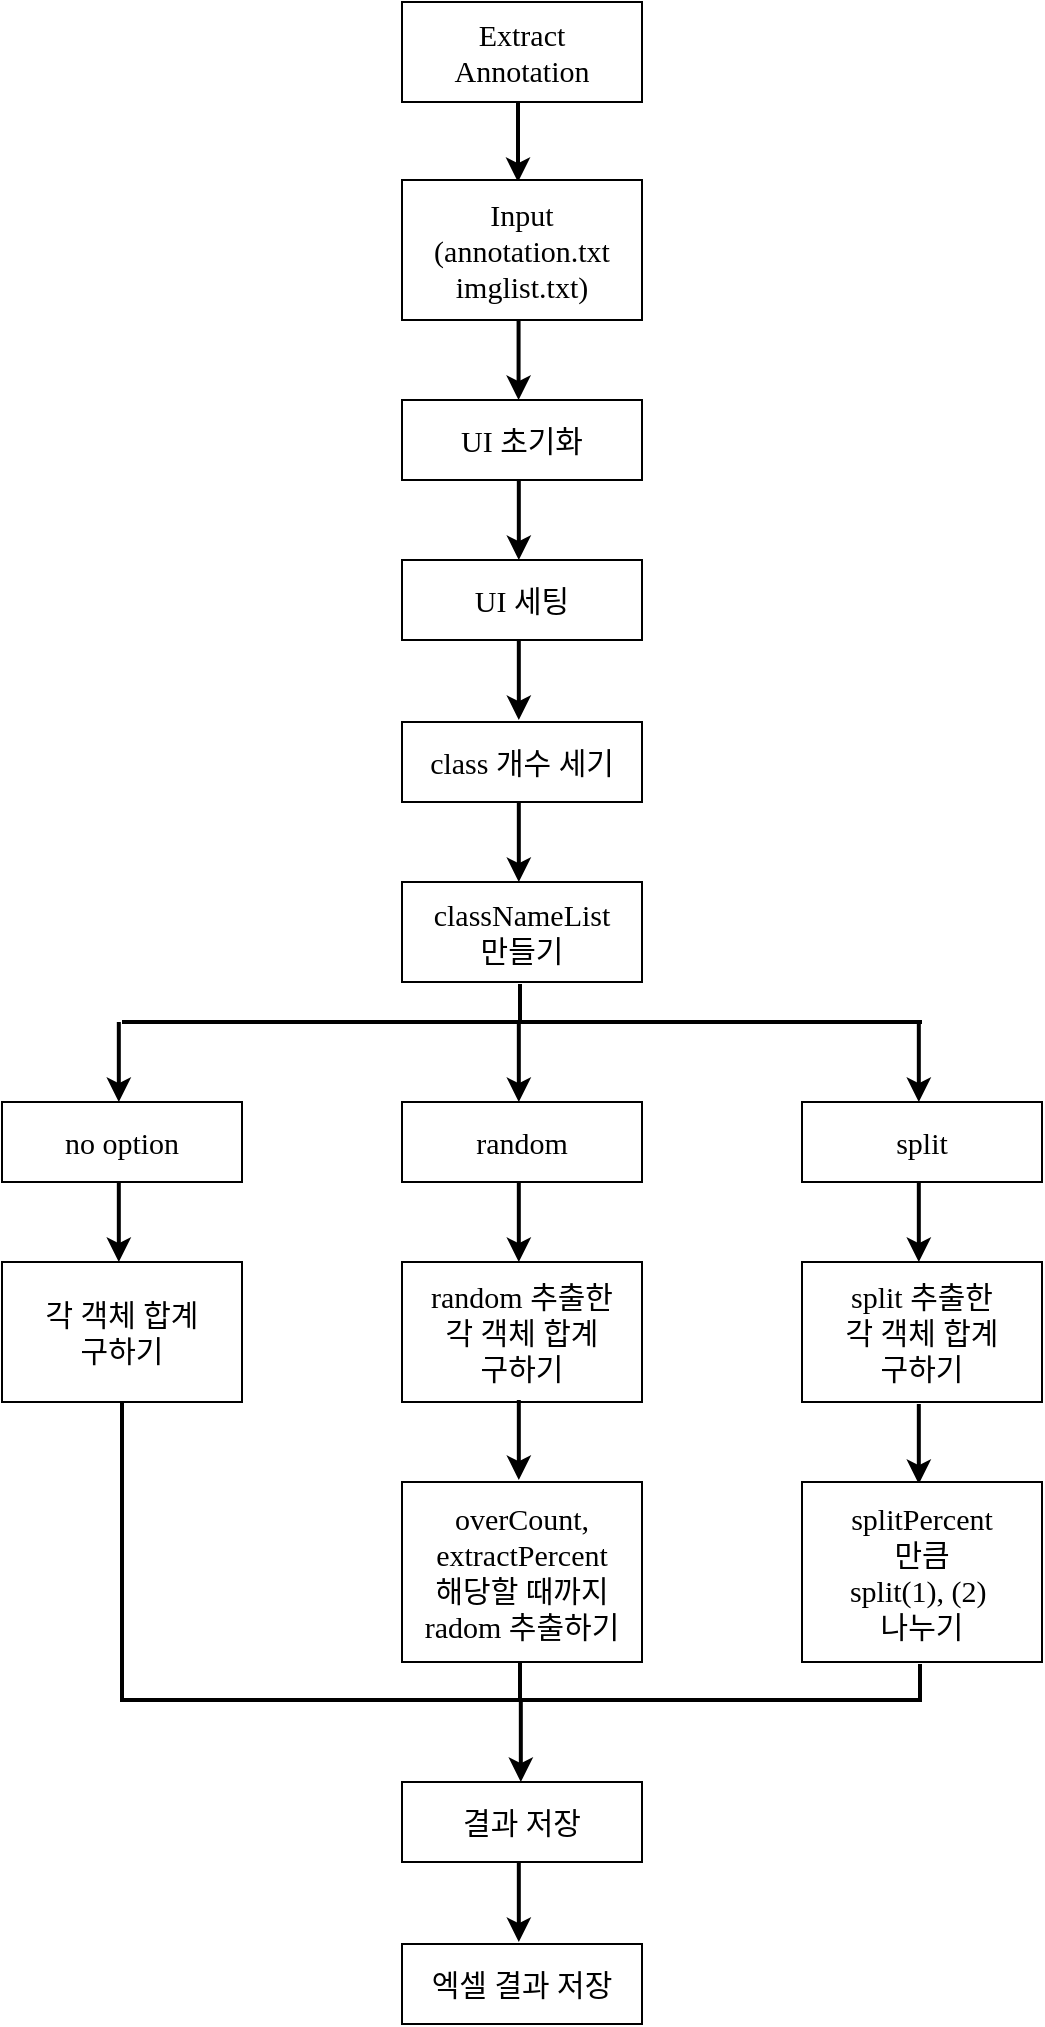 <mxfile version="17.2.5" type="device"><diagram id="-7L_yeSttemFLUTHU50z" name="Page-1"><mxGraphModel dx="1420" dy="993" grid="1" gridSize="10" guides="1" tooltips="1" connect="1" arrows="1" fold="1" page="1" pageScale="1" pageWidth="827" pageHeight="1169" math="0" shadow="0"><root><mxCell id="0"/><mxCell id="1" parent="0"/><mxCell id="tESG9A-tYnDYV26Ka6I7-1" value="&lt;font face=&quot;맑은 고딕&quot;&gt;&lt;span style=&quot;font-size: 15px&quot;&gt;Extract &lt;br&gt;Annotation&lt;/span&gt;&lt;/font&gt;" style="rounded=0;whiteSpace=wrap;html=1;" parent="1" vertex="1"><mxGeometry x="380" y="40" width="120" height="50" as="geometry"/></mxCell><mxCell id="tESG9A-tYnDYV26Ka6I7-2" value="" style="endArrow=classic;html=1;rounded=0;fontSize=15;strokeWidth=2;" parent="1" edge="1"><mxGeometry width="50" height="50" relative="1" as="geometry"><mxPoint x="438" y="90" as="sourcePoint"/><mxPoint x="438" y="130" as="targetPoint"/></mxGeometry></mxCell><mxCell id="tESG9A-tYnDYV26Ka6I7-3" value="&lt;font face=&quot;맑은 고딕&quot;&gt;&lt;span style=&quot;font-size: 15px&quot;&gt;Input&lt;br&gt;(annotation.txt&lt;br&gt;imglist.txt)&lt;br&gt;&lt;/span&gt;&lt;/font&gt;" style="rounded=0;whiteSpace=wrap;html=1;" parent="1" vertex="1"><mxGeometry x="380" y="129" width="120" height="70" as="geometry"/></mxCell><mxCell id="tESG9A-tYnDYV26Ka6I7-4" value="" style="endArrow=classic;html=1;rounded=0;fontSize=15;strokeWidth=2;" parent="1" edge="1"><mxGeometry width="50" height="50" relative="1" as="geometry"><mxPoint x="438.29" y="199" as="sourcePoint"/><mxPoint x="438.29" y="239" as="targetPoint"/></mxGeometry></mxCell><mxCell id="tESG9A-tYnDYV26Ka6I7-5" value="&lt;font face=&quot;맑은 고딕&quot;&gt;&lt;span style=&quot;font-size: 15px&quot;&gt;&lt;font style=&quot;vertical-align: inherit&quot;&gt;&lt;font style=&quot;vertical-align: inherit&quot;&gt;UI 초기화&lt;/font&gt;&lt;/font&gt;&lt;/span&gt;&lt;/font&gt;" style="rounded=0;whiteSpace=wrap;html=1;" parent="1" vertex="1"><mxGeometry x="380" y="239" width="120" height="40" as="geometry"/></mxCell><mxCell id="tESG9A-tYnDYV26Ka6I7-6" value="" style="endArrow=classic;html=1;rounded=0;fontSize=15;strokeWidth=2;" parent="1" edge="1"><mxGeometry width="50" height="50" relative="1" as="geometry"><mxPoint x="438.41" y="279" as="sourcePoint"/><mxPoint x="438.41" y="319" as="targetPoint"/></mxGeometry></mxCell><mxCell id="tESG9A-tYnDYV26Ka6I7-7" value="&lt;font face=&quot;맑은 고딕&quot;&gt;&lt;span style=&quot;font-size: 15px&quot;&gt;&lt;font style=&quot;vertical-align: inherit&quot;&gt;&lt;font style=&quot;vertical-align: inherit&quot;&gt;UI 세팅&lt;/font&gt;&lt;/font&gt;&lt;/span&gt;&lt;/font&gt;" style="rounded=0;whiteSpace=wrap;html=1;" parent="1" vertex="1"><mxGeometry x="380" y="319" width="120" height="40" as="geometry"/></mxCell><mxCell id="tESG9A-tYnDYV26Ka6I7-8" value="" style="endArrow=classic;html=1;rounded=0;fontSize=15;strokeWidth=2;" parent="1" edge="1"><mxGeometry width="50" height="50" relative="1" as="geometry"><mxPoint x="438.41" y="359" as="sourcePoint"/><mxPoint x="438.41" y="399" as="targetPoint"/></mxGeometry></mxCell><mxCell id="tESG9A-tYnDYV26Ka6I7-9" value="&lt;font face=&quot;맑은 고딕&quot;&gt;&lt;span style=&quot;font-size: 15px&quot;&gt;&lt;font style=&quot;vertical-align: inherit&quot;&gt;&lt;font style=&quot;vertical-align: inherit&quot;&gt;class 개수 세기&lt;/font&gt;&lt;/font&gt;&lt;/span&gt;&lt;/font&gt;" style="rounded=0;whiteSpace=wrap;html=1;" parent="1" vertex="1"><mxGeometry x="380" y="400" width="120" height="40" as="geometry"/></mxCell><mxCell id="tESG9A-tYnDYV26Ka6I7-10" value="" style="endArrow=classic;html=1;rounded=0;fontSize=15;strokeWidth=2;" parent="1" edge="1"><mxGeometry width="50" height="50" relative="1" as="geometry"><mxPoint x="438.41" y="440" as="sourcePoint"/><mxPoint x="438.41" y="480" as="targetPoint"/></mxGeometry></mxCell><mxCell id="tESG9A-tYnDYV26Ka6I7-11" value="&lt;font face=&quot;맑은 고딕&quot;&gt;&lt;span style=&quot;font-size: 15px&quot;&gt;classNameList &lt;br&gt;만들기&lt;/span&gt;&lt;/font&gt;" style="rounded=0;whiteSpace=wrap;html=1;" parent="1" vertex="1"><mxGeometry x="380" y="480" width="120" height="50" as="geometry"/></mxCell><mxCell id="tESG9A-tYnDYV26Ka6I7-17" value="" style="endArrow=none;html=1;rounded=0;strokeWidth=2;" parent="1" edge="1"><mxGeometry width="50" height="50" relative="1" as="geometry"><mxPoint x="439" y="550" as="sourcePoint"/><mxPoint x="439" y="531" as="targetPoint"/></mxGeometry></mxCell><mxCell id="tESG9A-tYnDYV26Ka6I7-18" value="" style="endArrow=none;html=1;rounded=0;strokeWidth=2;" parent="1" edge="1"><mxGeometry width="50" height="50" relative="1" as="geometry"><mxPoint x="240" y="550" as="sourcePoint"/><mxPoint x="640" y="550" as="targetPoint"/></mxGeometry></mxCell><mxCell id="tESG9A-tYnDYV26Ka6I7-26" value="" style="endArrow=classic;html=1;rounded=0;fontSize=15;strokeWidth=2;" parent="1" edge="1"><mxGeometry width="50" height="50" relative="1" as="geometry"><mxPoint x="438.41" y="550" as="sourcePoint"/><mxPoint x="438.41" y="590" as="targetPoint"/></mxGeometry></mxCell><mxCell id="tESG9A-tYnDYV26Ka6I7-27" value="&lt;font face=&quot;맑은 고딕&quot;&gt;&lt;span style=&quot;font-size: 15px&quot;&gt;&lt;font style=&quot;vertical-align: inherit&quot;&gt;&lt;font style=&quot;vertical-align: inherit&quot;&gt;random&lt;/font&gt;&lt;/font&gt;&lt;/span&gt;&lt;/font&gt;" style="rounded=0;whiteSpace=wrap;html=1;" parent="1" vertex="1"><mxGeometry x="380" y="590" width="120" height="40" as="geometry"/></mxCell><mxCell id="tESG9A-tYnDYV26Ka6I7-28" value="" style="endArrow=classic;html=1;rounded=0;fontSize=15;strokeWidth=2;" parent="1" edge="1"><mxGeometry width="50" height="50" relative="1" as="geometry"><mxPoint x="438.41" y="630" as="sourcePoint"/><mxPoint x="438.41" y="670" as="targetPoint"/></mxGeometry></mxCell><mxCell id="tESG9A-tYnDYV26Ka6I7-29" value="" style="endArrow=classic;html=1;rounded=0;fontSize=15;strokeWidth=2;" parent="1" edge="1"><mxGeometry width="50" height="50" relative="1" as="geometry"><mxPoint x="638.41" y="550" as="sourcePoint"/><mxPoint x="638.41" y="590" as="targetPoint"/></mxGeometry></mxCell><mxCell id="tESG9A-tYnDYV26Ka6I7-30" value="&lt;font face=&quot;맑은 고딕&quot;&gt;&lt;span style=&quot;font-size: 15px&quot;&gt;&lt;font style=&quot;vertical-align: inherit&quot;&gt;&lt;font style=&quot;vertical-align: inherit&quot;&gt;split&lt;/font&gt;&lt;/font&gt;&lt;/span&gt;&lt;/font&gt;" style="rounded=0;whiteSpace=wrap;html=1;" parent="1" vertex="1"><mxGeometry x="580" y="590" width="120" height="40" as="geometry"/></mxCell><mxCell id="tESG9A-tYnDYV26Ka6I7-31" value="" style="endArrow=classic;html=1;rounded=0;fontSize=15;strokeWidth=2;" parent="1" edge="1"><mxGeometry width="50" height="50" relative="1" as="geometry"><mxPoint x="638.41" y="630" as="sourcePoint"/><mxPoint x="638.41" y="670" as="targetPoint"/></mxGeometry></mxCell><mxCell id="tESG9A-tYnDYV26Ka6I7-32" value="&lt;font face=&quot;맑은 고딕&quot;&gt;&lt;span style=&quot;font-size: 15px&quot;&gt;random 추출한&lt;br&gt;각 객체 합계&lt;br&gt;구하기&lt;br&gt;&lt;/span&gt;&lt;/font&gt;" style="rounded=0;whiteSpace=wrap;html=1;" parent="1" vertex="1"><mxGeometry x="380" y="670" width="120" height="70" as="geometry"/></mxCell><mxCell id="tESG9A-tYnDYV26Ka6I7-33" value="" style="endArrow=classic;html=1;rounded=0;fontSize=15;strokeWidth=2;" parent="1" edge="1"><mxGeometry width="50" height="50" relative="1" as="geometry"><mxPoint x="438.41" y="739" as="sourcePoint"/><mxPoint x="438.41" y="779" as="targetPoint"/></mxGeometry></mxCell><mxCell id="tESG9A-tYnDYV26Ka6I7-34" value="&lt;font face=&quot;맑은 고딕&quot;&gt;&lt;span style=&quot;font-size: 15px&quot;&gt;split 추출한&lt;br&gt;각 객체 합계&lt;br&gt;구하기&lt;br&gt;&lt;/span&gt;&lt;/font&gt;" style="rounded=0;whiteSpace=wrap;html=1;" parent="1" vertex="1"><mxGeometry x="580" y="670" width="120" height="70" as="geometry"/></mxCell><mxCell id="tESG9A-tYnDYV26Ka6I7-35" value="" style="endArrow=classic;html=1;rounded=0;fontSize=15;strokeWidth=2;" parent="1" edge="1"><mxGeometry width="50" height="50" relative="1" as="geometry"><mxPoint x="638.41" y="741" as="sourcePoint"/><mxPoint x="638.41" y="781" as="targetPoint"/></mxGeometry></mxCell><mxCell id="tESG9A-tYnDYV26Ka6I7-36" value="&lt;font face=&quot;맑은 고딕&quot;&gt;&lt;span style=&quot;font-size: 15px&quot;&gt;overCount,&lt;br&gt;extractPercent&lt;br&gt;해당할 때까지&lt;br&gt;radom 추출하기&lt;br&gt;&lt;/span&gt;&lt;/font&gt;" style="rounded=0;whiteSpace=wrap;html=1;" parent="1" vertex="1"><mxGeometry x="380" y="780" width="120" height="90" as="geometry"/></mxCell><mxCell id="tESG9A-tYnDYV26Ka6I7-40" value="&lt;font face=&quot;맑은 고딕&quot;&gt;&lt;span style=&quot;font-size: 15px&quot;&gt;splitPercent&lt;br&gt;만큼&lt;br&gt;split(1), (2)&amp;nbsp;&lt;br&gt;나누기&lt;br&gt;&lt;/span&gt;&lt;/font&gt;" style="rounded=0;whiteSpace=wrap;html=1;" parent="1" vertex="1"><mxGeometry x="580" y="780" width="120" height="90" as="geometry"/></mxCell><mxCell id="tESG9A-tYnDYV26Ka6I7-42" value="" style="endArrow=none;html=1;rounded=0;strokeWidth=2;" parent="1" edge="1"><mxGeometry width="50" height="50" relative="1" as="geometry"><mxPoint x="439" y="889" as="sourcePoint"/><mxPoint x="439" y="870" as="targetPoint"/></mxGeometry></mxCell><mxCell id="tESG9A-tYnDYV26Ka6I7-43" value="" style="endArrow=none;html=1;rounded=0;strokeWidth=2;" parent="1" edge="1"><mxGeometry width="50" height="50" relative="1" as="geometry"><mxPoint x="240" y="889" as="sourcePoint"/><mxPoint x="640" y="889" as="targetPoint"/></mxGeometry></mxCell><mxCell id="tESG9A-tYnDYV26Ka6I7-44" value="" style="endArrow=none;html=1;rounded=0;strokeWidth=2;" parent="1" edge="1"><mxGeometry width="50" height="50" relative="1" as="geometry"><mxPoint x="639" y="890" as="sourcePoint"/><mxPoint x="639" y="871" as="targetPoint"/></mxGeometry></mxCell><mxCell id="tESG9A-tYnDYV26Ka6I7-45" value="" style="endArrow=classic;html=1;rounded=0;fontSize=15;strokeWidth=2;" parent="1" edge="1"><mxGeometry width="50" height="50" relative="1" as="geometry"><mxPoint x="439.41" y="890" as="sourcePoint"/><mxPoint x="439.41" y="930" as="targetPoint"/></mxGeometry></mxCell><mxCell id="tESG9A-tYnDYV26Ka6I7-46" value="&lt;font face=&quot;맑은 고딕&quot;&gt;&lt;span style=&quot;font-size: 15px&quot;&gt;&lt;font style=&quot;vertical-align: inherit&quot;&gt;&lt;font style=&quot;vertical-align: inherit&quot;&gt;결과 저장&lt;/font&gt;&lt;/font&gt;&lt;/span&gt;&lt;/font&gt;" style="rounded=0;whiteSpace=wrap;html=1;" parent="1" vertex="1"><mxGeometry x="380" y="930" width="120" height="40" as="geometry"/></mxCell><mxCell id="tESG9A-tYnDYV26Ka6I7-47" value="" style="endArrow=classic;html=1;rounded=0;fontSize=15;strokeWidth=2;" parent="1" edge="1"><mxGeometry width="50" height="50" relative="1" as="geometry"><mxPoint x="438.41" y="970" as="sourcePoint"/><mxPoint x="438.41" y="1010" as="targetPoint"/></mxGeometry></mxCell><mxCell id="tESG9A-tYnDYV26Ka6I7-48" value="&lt;font face=&quot;맑은 고딕&quot;&gt;&lt;span style=&quot;font-size: 15px&quot;&gt;&lt;font style=&quot;vertical-align: inherit&quot;&gt;&lt;font style=&quot;vertical-align: inherit&quot;&gt;엑셀 결과 저장&lt;/font&gt;&lt;/font&gt;&lt;/span&gt;&lt;/font&gt;" style="rounded=0;whiteSpace=wrap;html=1;" parent="1" vertex="1"><mxGeometry x="380" y="1011" width="120" height="40" as="geometry"/></mxCell><mxCell id="hizbBzDyhiVNMEFewD_h-1" value="" style="endArrow=classic;html=1;rounded=0;fontSize=15;strokeWidth=2;" edge="1" parent="1"><mxGeometry width="50" height="50" relative="1" as="geometry"><mxPoint x="238.41" y="550" as="sourcePoint"/><mxPoint x="238.41" y="590" as="targetPoint"/></mxGeometry></mxCell><mxCell id="hizbBzDyhiVNMEFewD_h-2" value="&lt;font face=&quot;맑은 고딕&quot;&gt;&lt;span style=&quot;font-size: 15px&quot;&gt;no option&lt;/span&gt;&lt;/font&gt;" style="rounded=0;whiteSpace=wrap;html=1;" vertex="1" parent="1"><mxGeometry x="180" y="590" width="120" height="40" as="geometry"/></mxCell><mxCell id="hizbBzDyhiVNMEFewD_h-3" value="" style="endArrow=classic;html=1;rounded=0;fontSize=15;strokeWidth=2;" edge="1" parent="1"><mxGeometry width="50" height="50" relative="1" as="geometry"><mxPoint x="238.41" y="630" as="sourcePoint"/><mxPoint x="238.41" y="670" as="targetPoint"/></mxGeometry></mxCell><mxCell id="hizbBzDyhiVNMEFewD_h-4" value="&lt;font face=&quot;맑은 고딕&quot;&gt;&lt;span style=&quot;font-size: 15px&quot;&gt;각 객체 합계&lt;br&gt;구하기&lt;br&gt;&lt;/span&gt;&lt;/font&gt;" style="rounded=0;whiteSpace=wrap;html=1;" vertex="1" parent="1"><mxGeometry x="180" y="670" width="120" height="70" as="geometry"/></mxCell><mxCell id="hizbBzDyhiVNMEFewD_h-7" value="" style="endArrow=none;html=1;rounded=0;strokeWidth=2;entryX=0.5;entryY=1;entryDx=0;entryDy=0;" edge="1" parent="1" target="hizbBzDyhiVNMEFewD_h-4"><mxGeometry width="50" height="50" relative="1" as="geometry"><mxPoint x="240" y="890" as="sourcePoint"/><mxPoint x="239" y="871" as="targetPoint"/></mxGeometry></mxCell></root></mxGraphModel></diagram></mxfile>